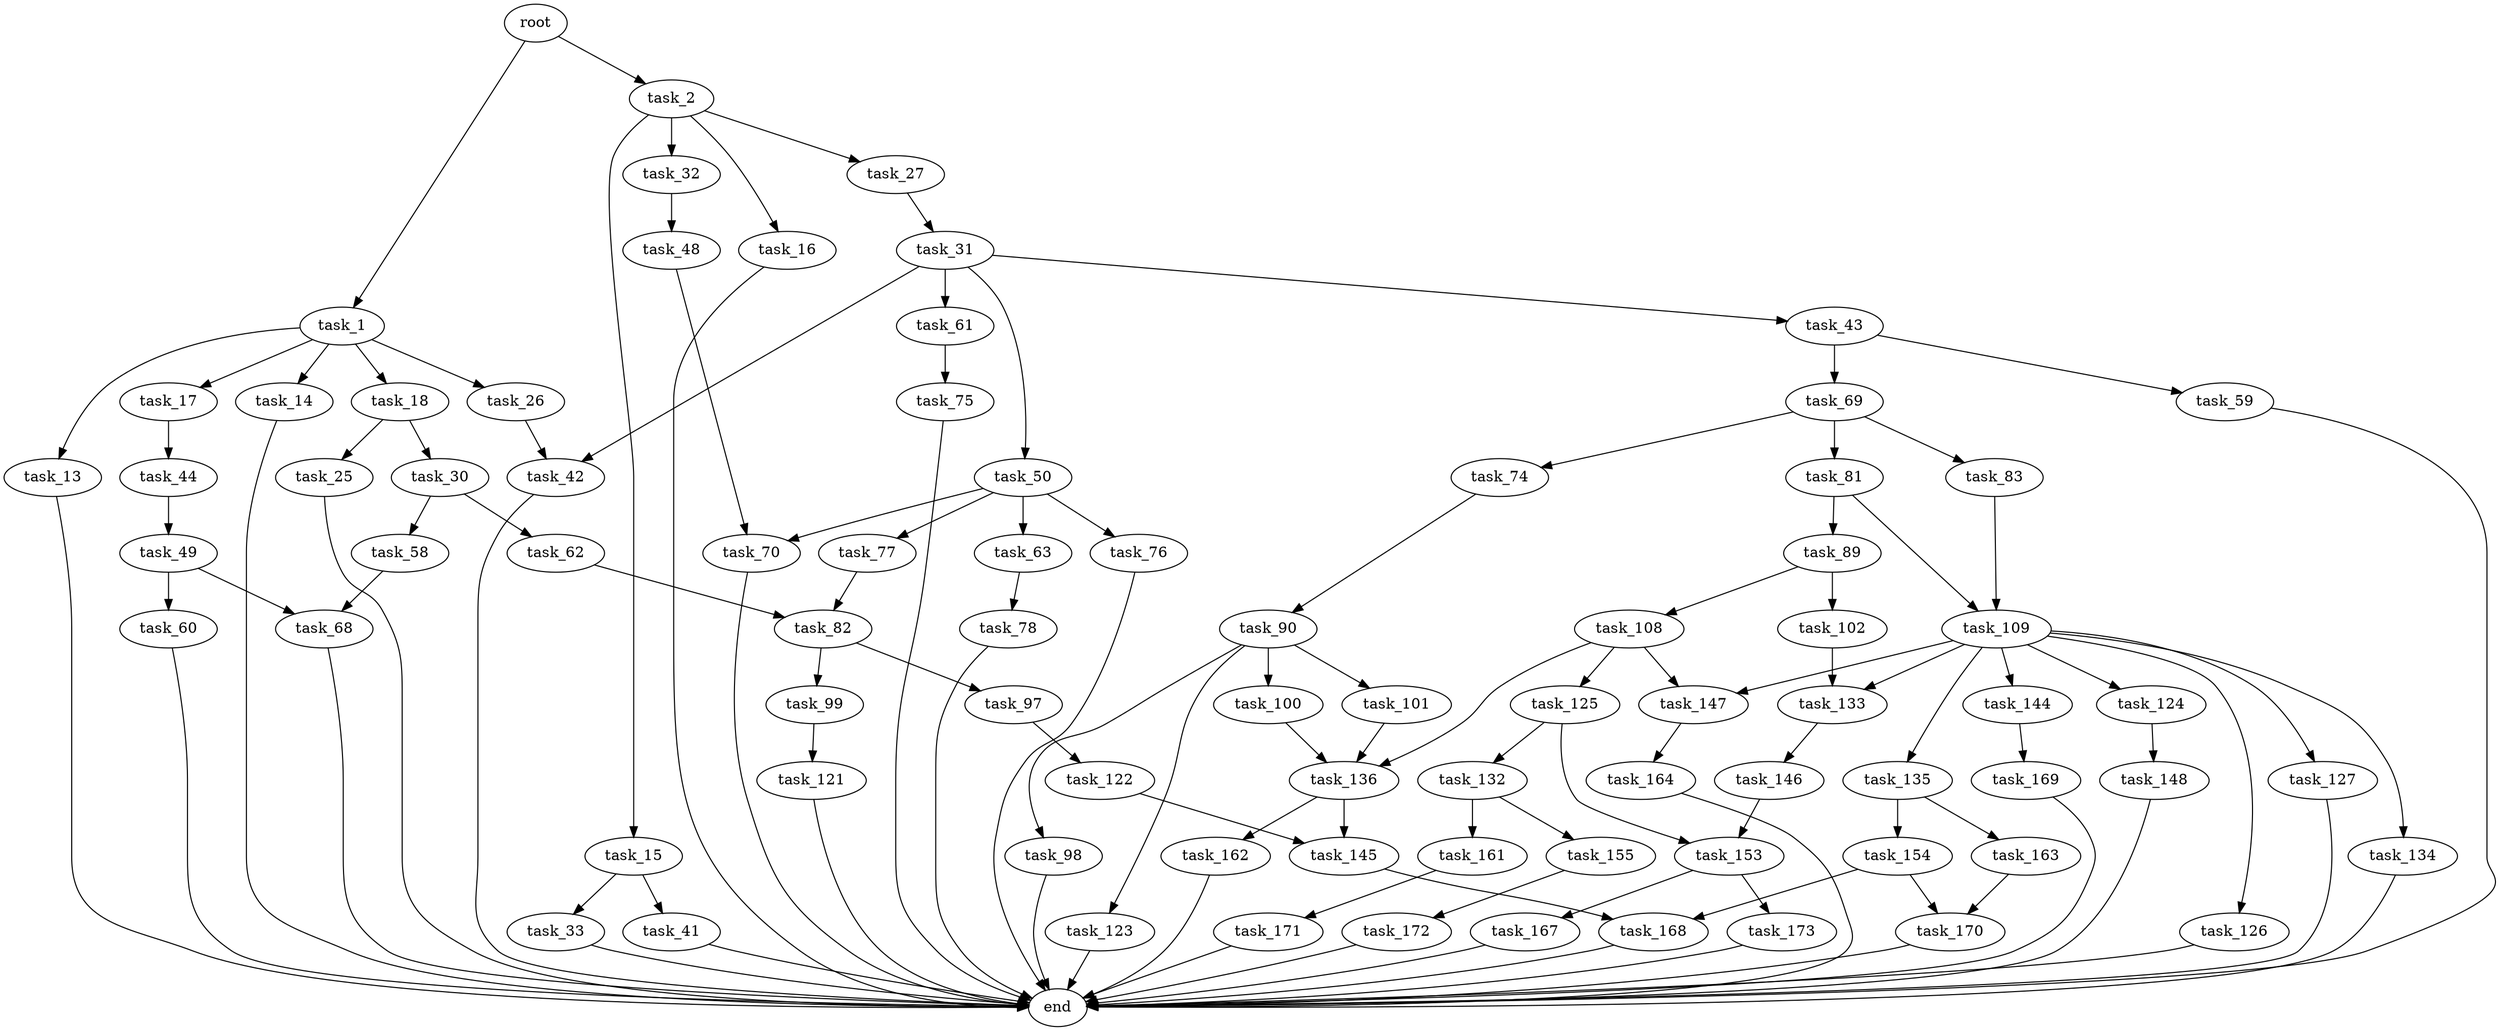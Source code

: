 digraph G {
  root [size="0.000000"];
  task_1 [size="29227950241.000000"];
  task_2 [size="782757789696.000000"];
  task_13 [size="122594007106.000000"];
  task_14 [size="68650845693.000000"];
  task_15 [size="134217728000.000000"];
  task_16 [size="411829542692.000000"];
  task_17 [size="21605012441.000000"];
  task_18 [size="11429049985.000000"];
  task_25 [size="80908760883.000000"];
  task_26 [size="14726015840.000000"];
  task_27 [size="134217728000.000000"];
  task_30 [size="549755813888.000000"];
  task_31 [size="2806689934.000000"];
  task_32 [size="28991029248.000000"];
  task_33 [size="376502430560.000000"];
  task_41 [size="368293445632.000000"];
  task_42 [size="11575251860.000000"];
  task_43 [size="782757789696.000000"];
  task_44 [size="134217728000.000000"];
  task_48 [size="17129622664.000000"];
  task_49 [size="22097881114.000000"];
  task_50 [size="13707559884.000000"];
  task_58 [size="550052675.000000"];
  task_59 [size="8589934592.000000"];
  task_60 [size="549755813888.000000"];
  task_61 [size="549755813888.000000"];
  task_62 [size="3828286863.000000"];
  task_63 [size="17796159402.000000"];
  task_68 [size="541878284516.000000"];
  task_69 [size="44763387951.000000"];
  task_70 [size="647784905779.000000"];
  task_74 [size="368293445632.000000"];
  task_75 [size="1073741824000.000000"];
  task_76 [size="782757789696.000000"];
  task_77 [size="487663548116.000000"];
  task_78 [size="194953535943.000000"];
  task_81 [size="12207568226.000000"];
  task_82 [size="134217728000.000000"];
  task_83 [size="21265747919.000000"];
  task_89 [size="6269448280.000000"];
  task_90 [size="5433728485.000000"];
  task_97 [size="36335855053.000000"];
  task_98 [size="13156194315.000000"];
  task_99 [size="9985656770.000000"];
  task_100 [size="21599446952.000000"];
  task_101 [size="967116656196.000000"];
  task_102 [size="26898942991.000000"];
  task_108 [size="119389044325.000000"];
  task_109 [size="53479555284.000000"];
  task_121 [size="49030185862.000000"];
  task_122 [size="9514509747.000000"];
  task_123 [size="12649494978.000000"];
  task_124 [size="28991029248.000000"];
  task_125 [size="28991029248.000000"];
  task_126 [size="782757789696.000000"];
  task_127 [size="1559736961.000000"];
  task_132 [size="1905275149.000000"];
  task_133 [size="495827938146.000000"];
  task_134 [size="697338516149.000000"];
  task_135 [size="28991029248.000000"];
  task_136 [size="16333954217.000000"];
  task_144 [size="1303351606.000000"];
  task_145 [size="21523037611.000000"];
  task_146 [size="725805753144.000000"];
  task_147 [size="516573078140.000000"];
  task_148 [size="36442475086.000000"];
  task_153 [size="368293445632.000000"];
  task_154 [size="1073741824000.000000"];
  task_155 [size="23018998804.000000"];
  task_161 [size="1338948416642.000000"];
  task_162 [size="8823286804.000000"];
  task_163 [size="782757789696.000000"];
  task_164 [size="79313821242.000000"];
  task_167 [size="857030431556.000000"];
  task_168 [size="368293445632.000000"];
  task_169 [size="174440724433.000000"];
  task_170 [size="4682347841.000000"];
  task_171 [size="95529679417.000000"];
  task_172 [size="368293445632.000000"];
  task_173 [size="630147415484.000000"];
  end [size="0.000000"];

  root -> task_1 [size="1.000000"];
  root -> task_2 [size="1.000000"];
  task_1 -> task_13 [size="33554432.000000"];
  task_1 -> task_14 [size="33554432.000000"];
  task_1 -> task_17 [size="33554432.000000"];
  task_1 -> task_18 [size="33554432.000000"];
  task_1 -> task_26 [size="33554432.000000"];
  task_2 -> task_15 [size="679477248.000000"];
  task_2 -> task_16 [size="679477248.000000"];
  task_2 -> task_27 [size="679477248.000000"];
  task_2 -> task_32 [size="679477248.000000"];
  task_13 -> end [size="1.000000"];
  task_14 -> end [size="1.000000"];
  task_15 -> task_33 [size="209715200.000000"];
  task_15 -> task_41 [size="209715200.000000"];
  task_16 -> end [size="1.000000"];
  task_17 -> task_44 [size="679477248.000000"];
  task_18 -> task_25 [size="301989888.000000"];
  task_18 -> task_30 [size="301989888.000000"];
  task_25 -> end [size="1.000000"];
  task_26 -> task_42 [size="301989888.000000"];
  task_27 -> task_31 [size="209715200.000000"];
  task_30 -> task_58 [size="536870912.000000"];
  task_30 -> task_62 [size="536870912.000000"];
  task_31 -> task_42 [size="75497472.000000"];
  task_31 -> task_43 [size="75497472.000000"];
  task_31 -> task_50 [size="75497472.000000"];
  task_31 -> task_61 [size="75497472.000000"];
  task_32 -> task_48 [size="75497472.000000"];
  task_33 -> end [size="1.000000"];
  task_41 -> end [size="1.000000"];
  task_42 -> end [size="1.000000"];
  task_43 -> task_59 [size="679477248.000000"];
  task_43 -> task_69 [size="679477248.000000"];
  task_44 -> task_49 [size="209715200.000000"];
  task_48 -> task_70 [size="33554432.000000"];
  task_49 -> task_60 [size="411041792.000000"];
  task_49 -> task_68 [size="411041792.000000"];
  task_50 -> task_63 [size="301989888.000000"];
  task_50 -> task_70 [size="301989888.000000"];
  task_50 -> task_76 [size="301989888.000000"];
  task_50 -> task_77 [size="301989888.000000"];
  task_58 -> task_68 [size="33554432.000000"];
  task_59 -> end [size="1.000000"];
  task_60 -> end [size="1.000000"];
  task_61 -> task_75 [size="536870912.000000"];
  task_62 -> task_82 [size="75497472.000000"];
  task_63 -> task_78 [size="536870912.000000"];
  task_68 -> end [size="1.000000"];
  task_69 -> task_74 [size="33554432.000000"];
  task_69 -> task_81 [size="33554432.000000"];
  task_69 -> task_83 [size="33554432.000000"];
  task_70 -> end [size="1.000000"];
  task_74 -> task_90 [size="411041792.000000"];
  task_75 -> end [size="1.000000"];
  task_76 -> end [size="1.000000"];
  task_77 -> task_82 [size="679477248.000000"];
  task_78 -> end [size="1.000000"];
  task_81 -> task_89 [size="838860800.000000"];
  task_81 -> task_109 [size="838860800.000000"];
  task_82 -> task_97 [size="209715200.000000"];
  task_82 -> task_99 [size="209715200.000000"];
  task_83 -> task_109 [size="679477248.000000"];
  task_89 -> task_102 [size="301989888.000000"];
  task_89 -> task_108 [size="301989888.000000"];
  task_90 -> task_98 [size="134217728.000000"];
  task_90 -> task_100 [size="134217728.000000"];
  task_90 -> task_101 [size="134217728.000000"];
  task_90 -> task_123 [size="134217728.000000"];
  task_97 -> task_122 [size="33554432.000000"];
  task_98 -> end [size="1.000000"];
  task_99 -> task_121 [size="301989888.000000"];
  task_100 -> task_136 [size="838860800.000000"];
  task_101 -> task_136 [size="679477248.000000"];
  task_102 -> task_133 [size="75497472.000000"];
  task_108 -> task_125 [size="209715200.000000"];
  task_108 -> task_136 [size="209715200.000000"];
  task_108 -> task_147 [size="209715200.000000"];
  task_109 -> task_124 [size="75497472.000000"];
  task_109 -> task_126 [size="75497472.000000"];
  task_109 -> task_127 [size="75497472.000000"];
  task_109 -> task_133 [size="75497472.000000"];
  task_109 -> task_134 [size="75497472.000000"];
  task_109 -> task_135 [size="75497472.000000"];
  task_109 -> task_144 [size="75497472.000000"];
  task_109 -> task_147 [size="75497472.000000"];
  task_121 -> end [size="1.000000"];
  task_122 -> task_145 [size="301989888.000000"];
  task_123 -> end [size="1.000000"];
  task_124 -> task_148 [size="75497472.000000"];
  task_125 -> task_132 [size="75497472.000000"];
  task_125 -> task_153 [size="75497472.000000"];
  task_126 -> end [size="1.000000"];
  task_127 -> end [size="1.000000"];
  task_132 -> task_155 [size="33554432.000000"];
  task_132 -> task_161 [size="33554432.000000"];
  task_133 -> task_146 [size="411041792.000000"];
  task_134 -> end [size="1.000000"];
  task_135 -> task_154 [size="75497472.000000"];
  task_135 -> task_163 [size="75497472.000000"];
  task_136 -> task_145 [size="301989888.000000"];
  task_136 -> task_162 [size="301989888.000000"];
  task_144 -> task_169 [size="33554432.000000"];
  task_145 -> task_168 [size="33554432.000000"];
  task_146 -> task_153 [size="536870912.000000"];
  task_147 -> task_164 [size="679477248.000000"];
  task_148 -> end [size="1.000000"];
  task_153 -> task_167 [size="411041792.000000"];
  task_153 -> task_173 [size="411041792.000000"];
  task_154 -> task_168 [size="838860800.000000"];
  task_154 -> task_170 [size="838860800.000000"];
  task_155 -> task_172 [size="536870912.000000"];
  task_161 -> task_171 [size="838860800.000000"];
  task_162 -> end [size="1.000000"];
  task_163 -> task_170 [size="679477248.000000"];
  task_164 -> end [size="1.000000"];
  task_167 -> end [size="1.000000"];
  task_168 -> end [size="1.000000"];
  task_169 -> end [size="1.000000"];
  task_170 -> end [size="1.000000"];
  task_171 -> end [size="1.000000"];
  task_172 -> end [size="1.000000"];
  task_173 -> end [size="1.000000"];
}
